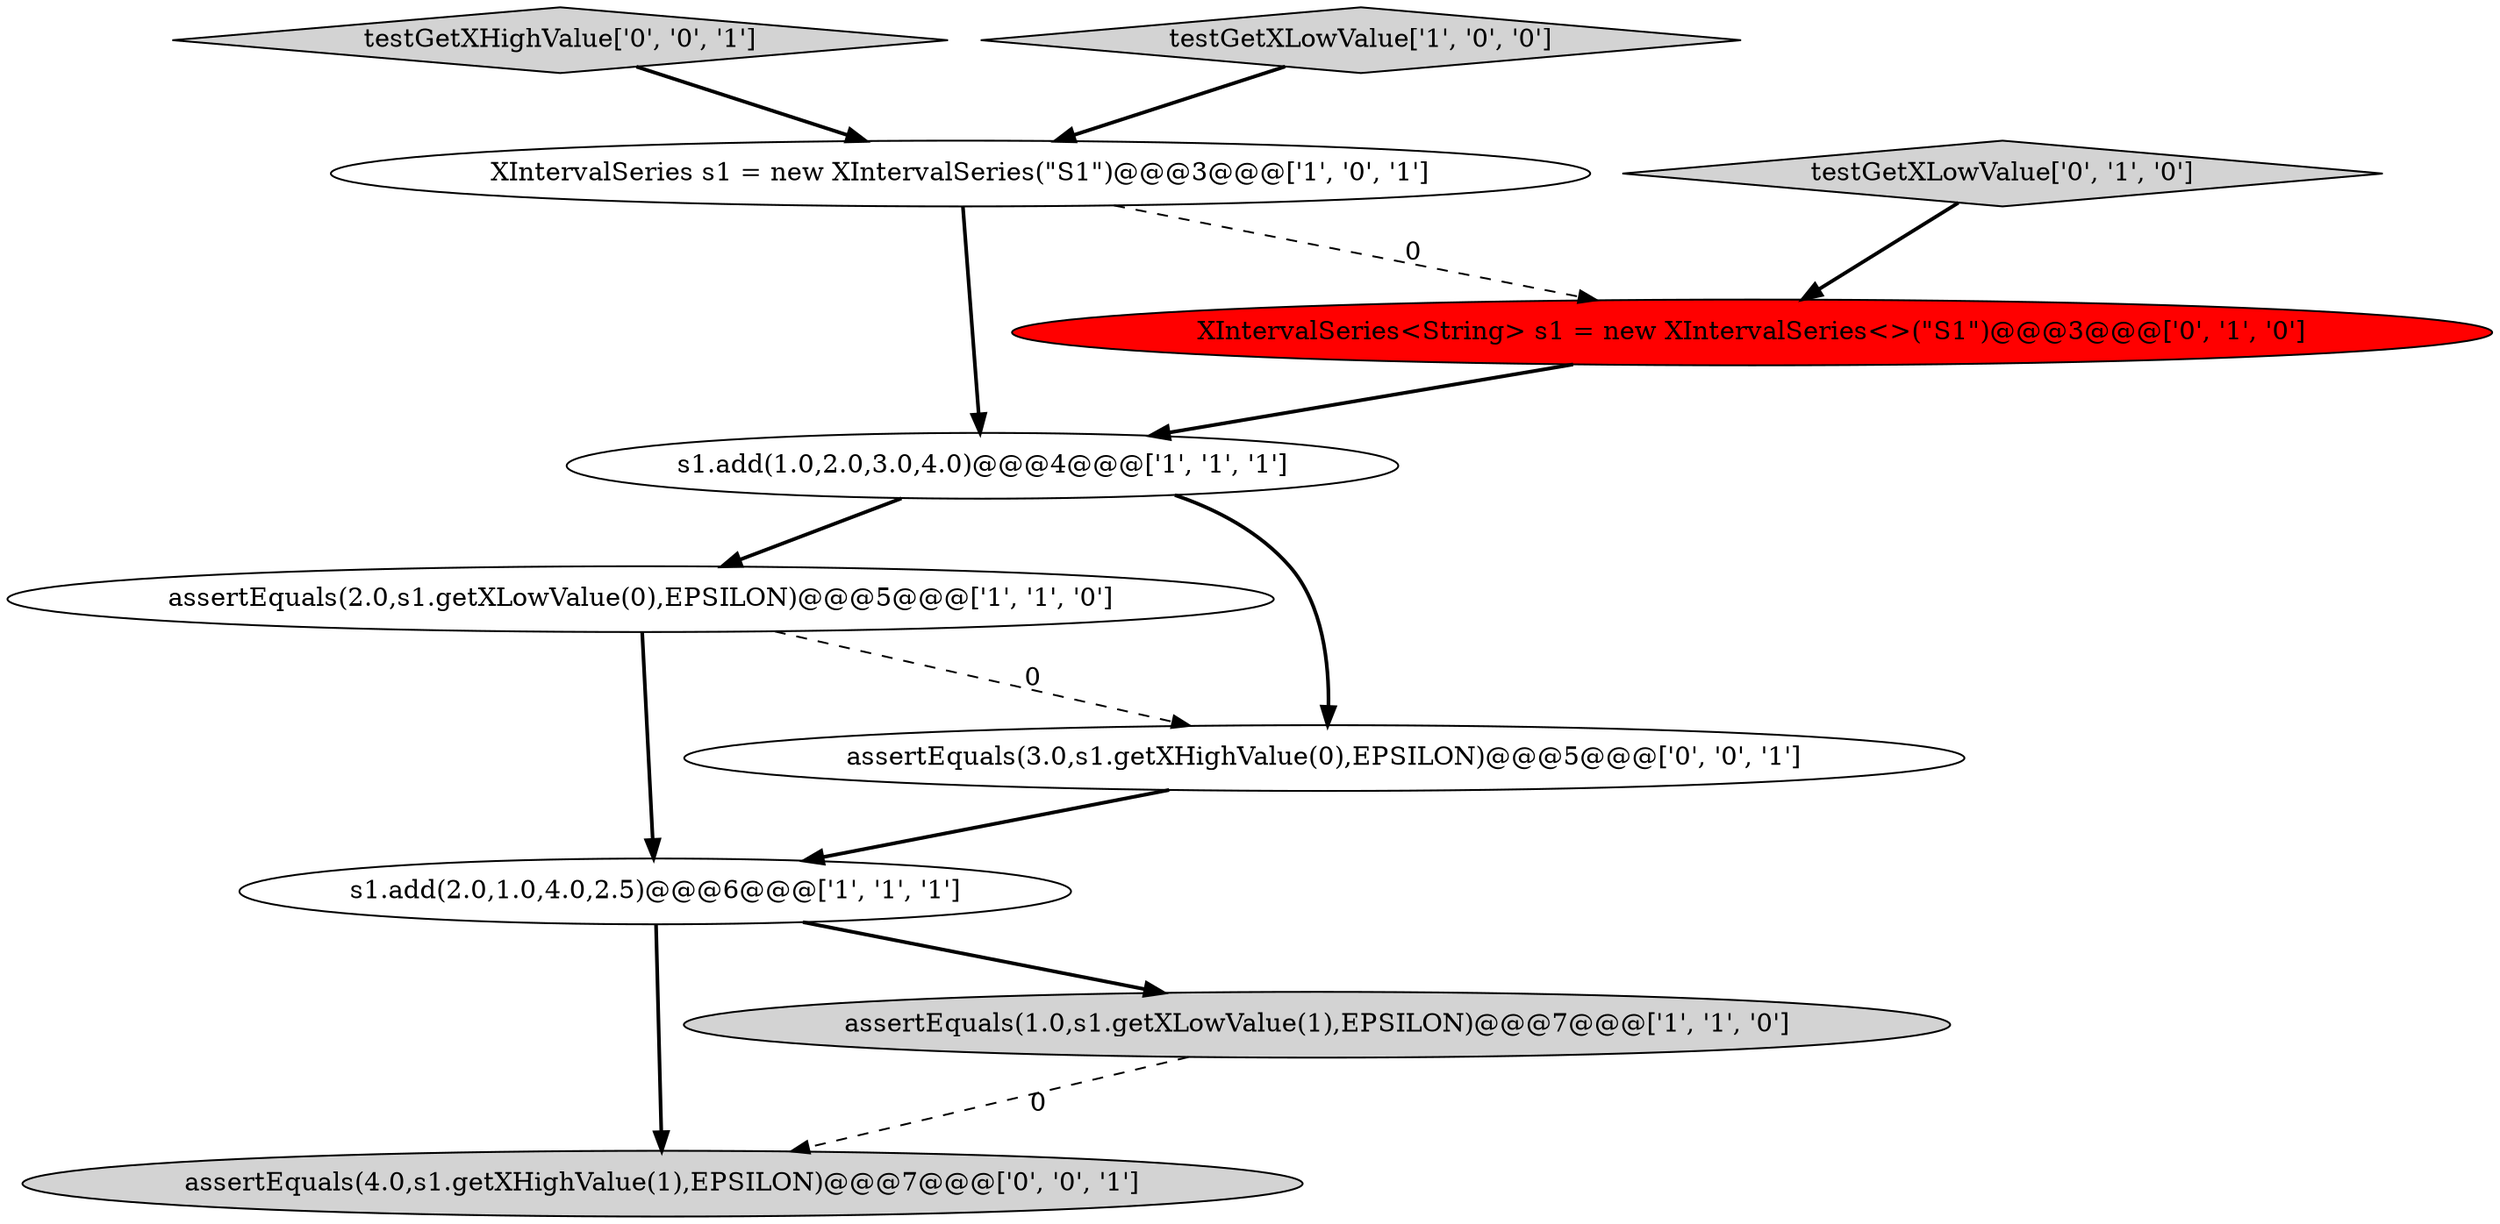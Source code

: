 digraph {
3 [style = filled, label = "s1.add(1.0,2.0,3.0,4.0)@@@4@@@['1', '1', '1']", fillcolor = white, shape = ellipse image = "AAA0AAABBB1BBB"];
2 [style = filled, label = "assertEquals(2.0,s1.getXLowValue(0),EPSILON)@@@5@@@['1', '1', '0']", fillcolor = white, shape = ellipse image = "AAA0AAABBB1BBB"];
9 [style = filled, label = "assertEquals(3.0,s1.getXHighValue(0),EPSILON)@@@5@@@['0', '0', '1']", fillcolor = white, shape = ellipse image = "AAA0AAABBB3BBB"];
10 [style = filled, label = "assertEquals(4.0,s1.getXHighValue(1),EPSILON)@@@7@@@['0', '0', '1']", fillcolor = lightgray, shape = ellipse image = "AAA0AAABBB3BBB"];
4 [style = filled, label = "assertEquals(1.0,s1.getXLowValue(1),EPSILON)@@@7@@@['1', '1', '0']", fillcolor = lightgray, shape = ellipse image = "AAA0AAABBB1BBB"];
7 [style = filled, label = "XIntervalSeries<String> s1 = new XIntervalSeries<>(\"S1\")@@@3@@@['0', '1', '0']", fillcolor = red, shape = ellipse image = "AAA1AAABBB2BBB"];
8 [style = filled, label = "testGetXHighValue['0', '0', '1']", fillcolor = lightgray, shape = diamond image = "AAA0AAABBB3BBB"];
5 [style = filled, label = "XIntervalSeries s1 = new XIntervalSeries(\"S1\")@@@3@@@['1', '0', '1']", fillcolor = white, shape = ellipse image = "AAA0AAABBB1BBB"];
6 [style = filled, label = "testGetXLowValue['0', '1', '0']", fillcolor = lightgray, shape = diamond image = "AAA0AAABBB2BBB"];
0 [style = filled, label = "s1.add(2.0,1.0,4.0,2.5)@@@6@@@['1', '1', '1']", fillcolor = white, shape = ellipse image = "AAA0AAABBB1BBB"];
1 [style = filled, label = "testGetXLowValue['1', '0', '0']", fillcolor = lightgray, shape = diamond image = "AAA0AAABBB1BBB"];
1->5 [style = bold, label=""];
5->3 [style = bold, label=""];
3->9 [style = bold, label=""];
0->10 [style = bold, label=""];
2->0 [style = bold, label=""];
9->0 [style = bold, label=""];
3->2 [style = bold, label=""];
6->7 [style = bold, label=""];
8->5 [style = bold, label=""];
5->7 [style = dashed, label="0"];
0->4 [style = bold, label=""];
2->9 [style = dashed, label="0"];
4->10 [style = dashed, label="0"];
7->3 [style = bold, label=""];
}
